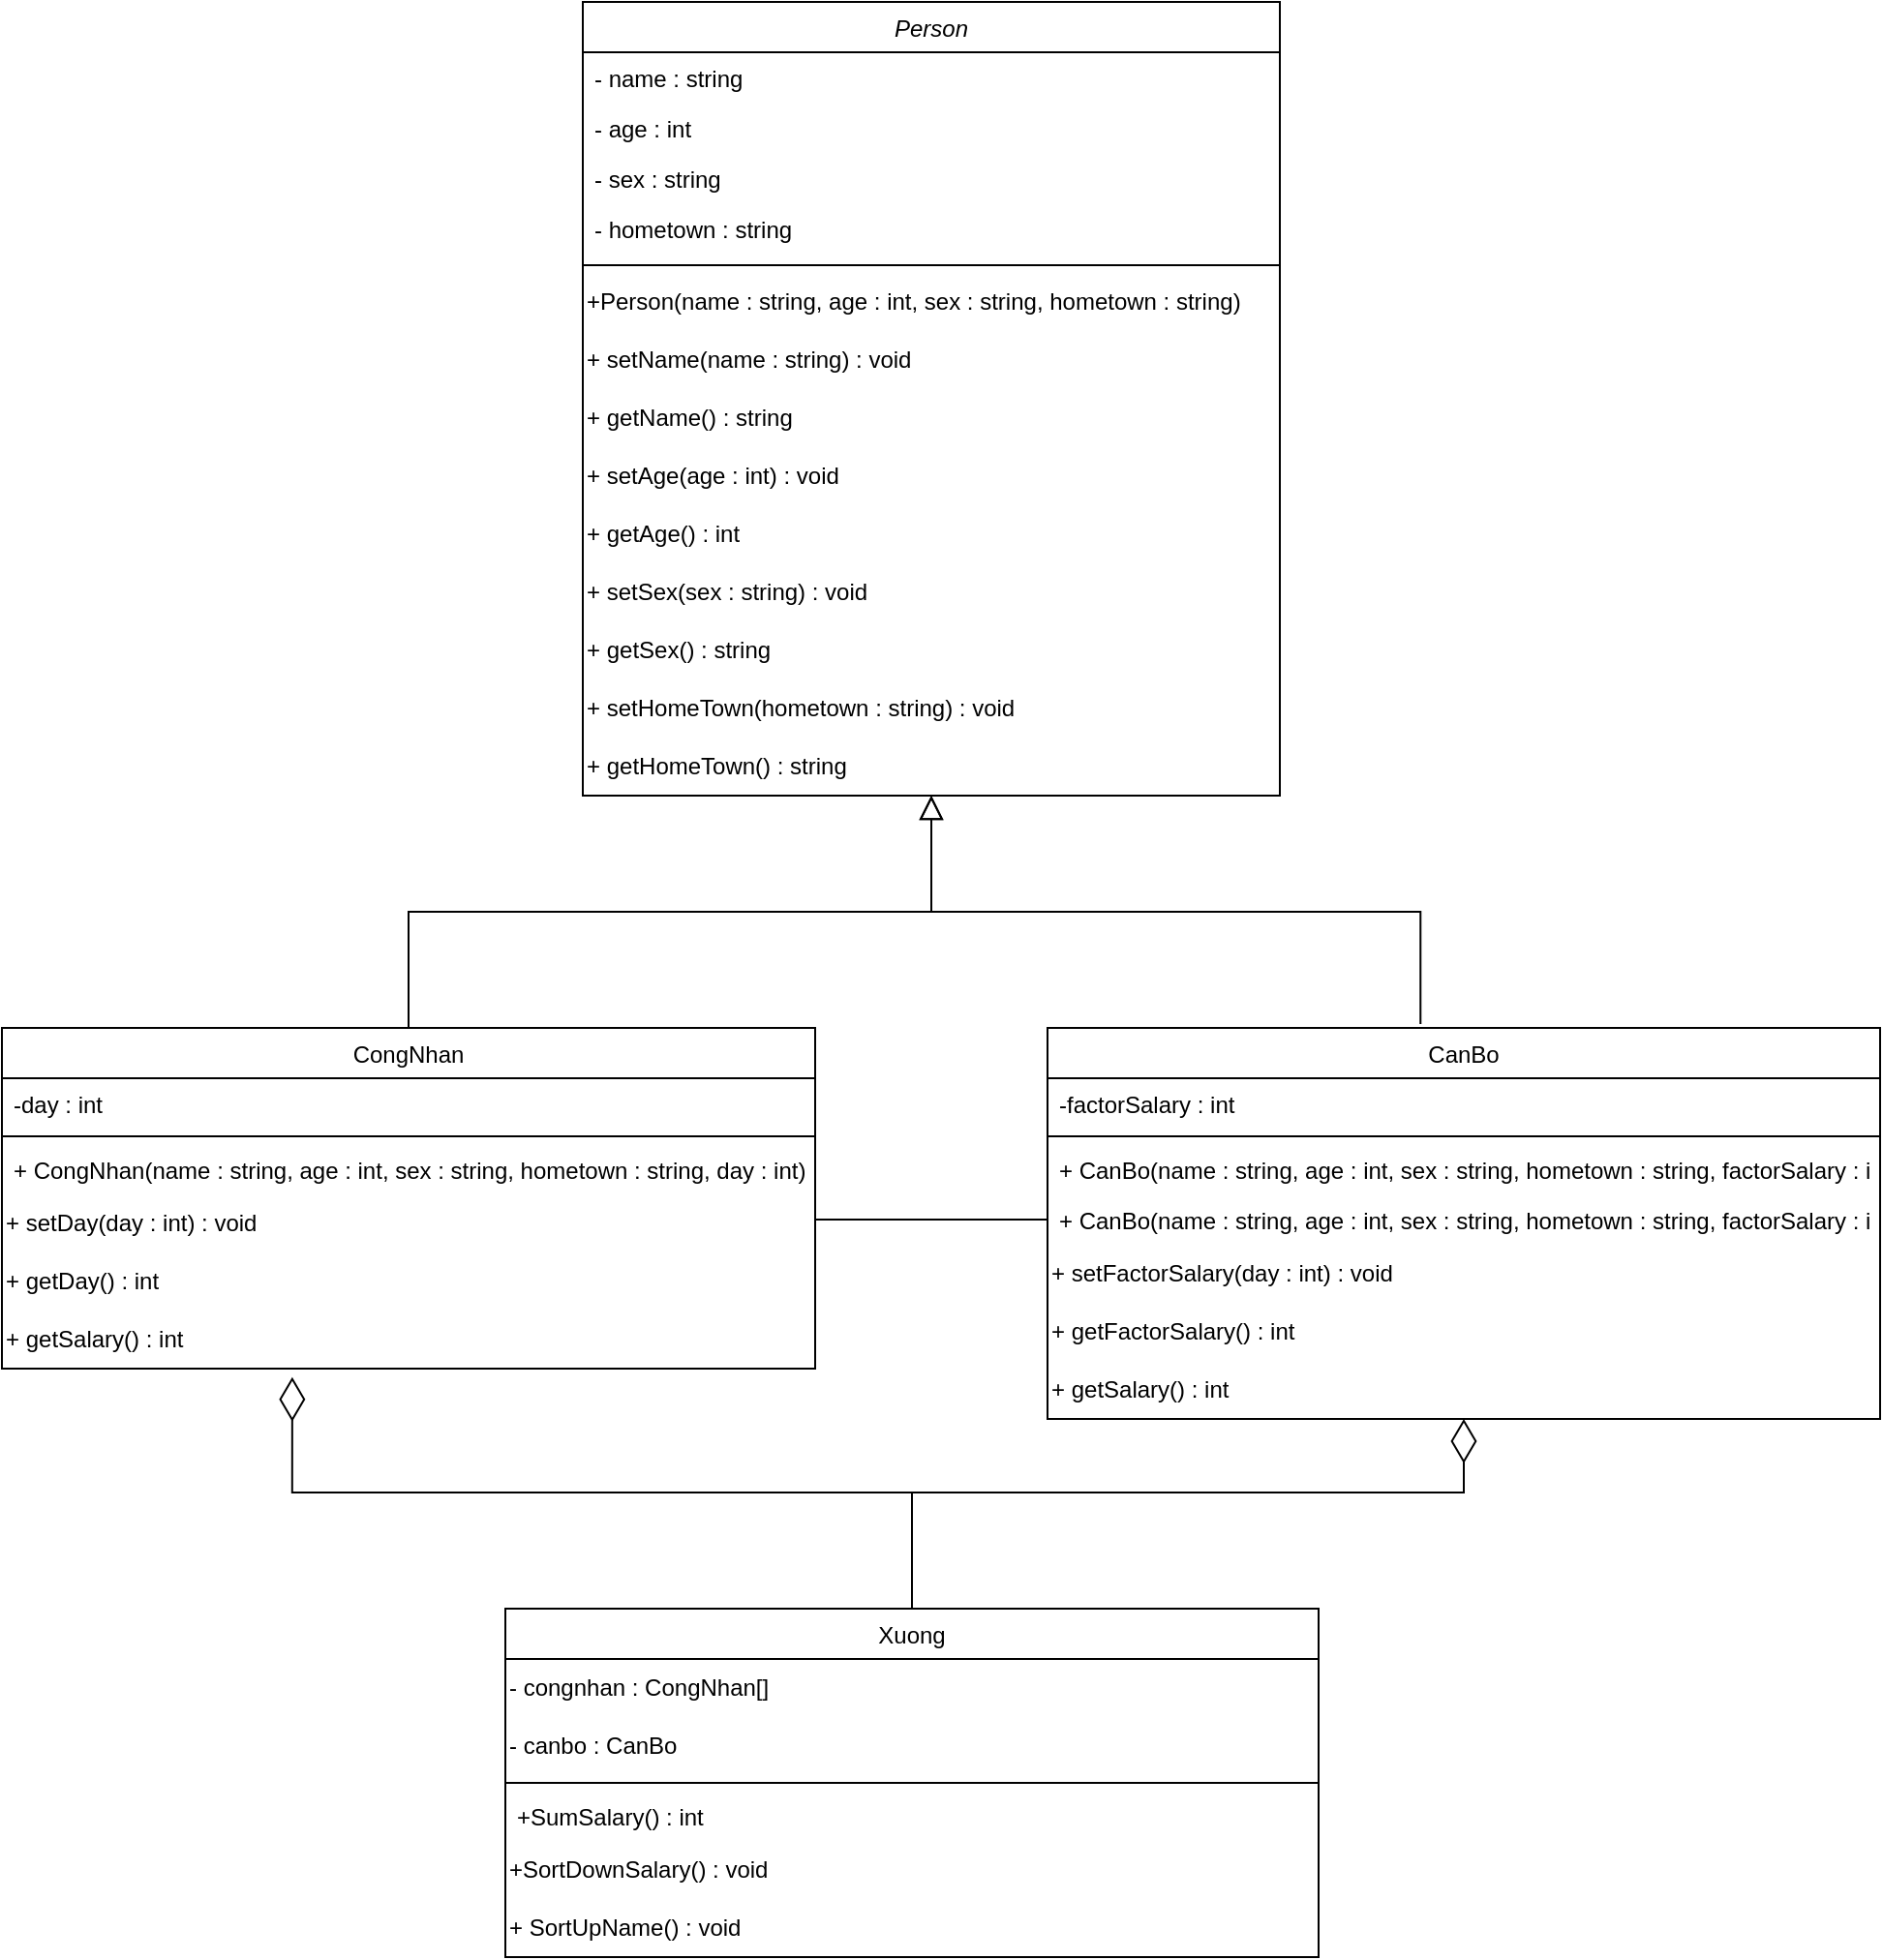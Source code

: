 <mxfile version="20.2.3" type="device"><diagram id="kMKpznz_SOFz3Z2oYwPE" name="Page-1"><mxGraphModel dx="1888" dy="641" grid="1" gridSize="10" guides="1" tooltips="1" connect="1" arrows="1" fold="1" page="1" pageScale="1" pageWidth="850" pageHeight="1100" math="0" shadow="0"><root><mxCell id="0"/><mxCell id="1" parent="0"/><mxCell id="IGSXFWXrCFKe9mMEAy87-1" value="Person" style="swimlane;fontStyle=2;align=center;verticalAlign=top;childLayout=stackLayout;horizontal=1;startSize=26;horizontalStack=0;resizeParent=1;resizeLast=0;collapsible=1;marginBottom=0;rounded=0;shadow=0;strokeWidth=1;" parent="1" vertex="1"><mxGeometry x="-10" y="60" width="360" height="410" as="geometry"><mxRectangle x="230" y="140" width="160" height="26" as="alternateBounds"/></mxGeometry></mxCell><mxCell id="IGSXFWXrCFKe9mMEAy87-2" value="- name : string" style="text;align=left;verticalAlign=top;spacingLeft=4;spacingRight=4;overflow=hidden;rotatable=0;points=[[0,0.5],[1,0.5]];portConstraint=eastwest;" parent="IGSXFWXrCFKe9mMEAy87-1" vertex="1"><mxGeometry y="26" width="360" height="26" as="geometry"/></mxCell><mxCell id="IGSXFWXrCFKe9mMEAy87-3" value="- age : int" style="text;align=left;verticalAlign=top;spacingLeft=4;spacingRight=4;overflow=hidden;rotatable=0;points=[[0,0.5],[1,0.5]];portConstraint=eastwest;rounded=0;shadow=0;html=0;" parent="IGSXFWXrCFKe9mMEAy87-1" vertex="1"><mxGeometry y="52" width="360" height="26" as="geometry"/></mxCell><mxCell id="IGSXFWXrCFKe9mMEAy87-4" value="- sex : string" style="text;align=left;verticalAlign=top;spacingLeft=4;spacingRight=4;overflow=hidden;rotatable=0;points=[[0,0.5],[1,0.5]];portConstraint=eastwest;rounded=0;shadow=0;html=0;" parent="IGSXFWXrCFKe9mMEAy87-1" vertex="1"><mxGeometry y="78" width="360" height="26" as="geometry"/></mxCell><mxCell id="IGSXFWXrCFKe9mMEAy87-5" value="- hometown : string" style="text;align=left;verticalAlign=top;spacingLeft=4;spacingRight=4;overflow=hidden;rotatable=0;points=[[0,0.5],[1,0.5]];portConstraint=eastwest;" parent="IGSXFWXrCFKe9mMEAy87-1" vertex="1"><mxGeometry y="104" width="360" height="28" as="geometry"/></mxCell><mxCell id="IGSXFWXrCFKe9mMEAy87-6" value="" style="line;html=1;strokeWidth=1;align=left;verticalAlign=middle;spacingTop=-1;spacingLeft=3;spacingRight=3;rotatable=0;labelPosition=right;points=[];portConstraint=eastwest;" parent="IGSXFWXrCFKe9mMEAy87-1" vertex="1"><mxGeometry y="132" width="360" height="8" as="geometry"/></mxCell><mxCell id="IGSXFWXrCFKe9mMEAy87-7" value="+Person(name : string, age : int, sex : string, hometown : string)" style="text;html=1;align=left;verticalAlign=middle;resizable=0;points=[];autosize=1;strokeColor=none;fillColor=none;" parent="IGSXFWXrCFKe9mMEAy87-1" vertex="1"><mxGeometry y="140" width="360" height="30" as="geometry"/></mxCell><mxCell id="IGSXFWXrCFKe9mMEAy87-8" value="+ setName(name : string) : void" style="text;html=1;align=left;verticalAlign=middle;resizable=0;points=[];autosize=1;strokeColor=none;fillColor=none;" parent="IGSXFWXrCFKe9mMEAy87-1" vertex="1"><mxGeometry y="170" width="360" height="30" as="geometry"/></mxCell><mxCell id="IGSXFWXrCFKe9mMEAy87-9" value="+ getName() : string" style="text;html=1;align=left;verticalAlign=middle;resizable=0;points=[];autosize=1;strokeColor=none;fillColor=none;" parent="IGSXFWXrCFKe9mMEAy87-1" vertex="1"><mxGeometry y="200" width="360" height="30" as="geometry"/></mxCell><mxCell id="IGSXFWXrCFKe9mMEAy87-10" value="+ setAge(age : int) : void" style="text;html=1;align=left;verticalAlign=middle;resizable=0;points=[];autosize=1;strokeColor=none;fillColor=none;" parent="IGSXFWXrCFKe9mMEAy87-1" vertex="1"><mxGeometry y="230" width="360" height="30" as="geometry"/></mxCell><mxCell id="IGSXFWXrCFKe9mMEAy87-11" value="+ getAge() : int" style="text;html=1;align=left;verticalAlign=middle;resizable=0;points=[];autosize=1;strokeColor=none;fillColor=none;" parent="IGSXFWXrCFKe9mMEAy87-1" vertex="1"><mxGeometry y="260" width="360" height="30" as="geometry"/></mxCell><mxCell id="IGSXFWXrCFKe9mMEAy87-12" value="+ setSex(sex : string) : void" style="text;html=1;align=left;verticalAlign=middle;resizable=0;points=[];autosize=1;strokeColor=none;fillColor=none;" parent="IGSXFWXrCFKe9mMEAy87-1" vertex="1"><mxGeometry y="290" width="360" height="30" as="geometry"/></mxCell><mxCell id="IGSXFWXrCFKe9mMEAy87-13" value="+ getSex() : string" style="text;html=1;align=left;verticalAlign=middle;resizable=0;points=[];autosize=1;strokeColor=none;fillColor=none;" parent="IGSXFWXrCFKe9mMEAy87-1" vertex="1"><mxGeometry y="320" width="360" height="30" as="geometry"/></mxCell><mxCell id="IGSXFWXrCFKe9mMEAy87-14" value="+ setHomeTown(hometown : string) : void" style="text;html=1;align=left;verticalAlign=middle;resizable=0;points=[];autosize=1;strokeColor=none;fillColor=none;" parent="IGSXFWXrCFKe9mMEAy87-1" vertex="1"><mxGeometry y="350" width="360" height="30" as="geometry"/></mxCell><mxCell id="IGSXFWXrCFKe9mMEAy87-15" value="+ getHomeTown() : string" style="text;html=1;align=left;verticalAlign=middle;resizable=0;points=[];autosize=1;strokeColor=none;fillColor=none;" parent="IGSXFWXrCFKe9mMEAy87-1" vertex="1"><mxGeometry y="380" width="360" height="30" as="geometry"/></mxCell><mxCell id="IGSXFWXrCFKe9mMEAy87-16" value="CongNhan" style="swimlane;fontStyle=0;align=center;verticalAlign=top;childLayout=stackLayout;horizontal=1;startSize=26;horizontalStack=0;resizeParent=1;resizeLast=0;collapsible=1;marginBottom=0;rounded=0;shadow=0;strokeWidth=1;" parent="1" vertex="1"><mxGeometry x="-310" y="590" width="420" height="176" as="geometry"><mxRectangle x="130" y="380" width="160" height="26" as="alternateBounds"/></mxGeometry></mxCell><mxCell id="IGSXFWXrCFKe9mMEAy87-17" value="-day : int" style="text;align=left;verticalAlign=top;spacingLeft=4;spacingRight=4;overflow=hidden;rotatable=0;points=[[0,0.5],[1,0.5]];portConstraint=eastwest;" parent="IGSXFWXrCFKe9mMEAy87-16" vertex="1"><mxGeometry y="26" width="420" height="26" as="geometry"/></mxCell><mxCell id="IGSXFWXrCFKe9mMEAy87-18" value="" style="line;html=1;strokeWidth=1;align=left;verticalAlign=middle;spacingTop=-1;spacingLeft=3;spacingRight=3;rotatable=0;labelPosition=right;points=[];portConstraint=eastwest;" parent="IGSXFWXrCFKe9mMEAy87-16" vertex="1"><mxGeometry y="52" width="420" height="8" as="geometry"/></mxCell><mxCell id="IGSXFWXrCFKe9mMEAy87-19" value="+ CongNhan(name : string, age : int, sex : string, hometown : string, day : int)" style="text;align=left;verticalAlign=top;spacingLeft=4;spacingRight=4;overflow=hidden;rotatable=0;points=[[0,0.5],[1,0.5]];portConstraint=eastwest;" parent="IGSXFWXrCFKe9mMEAy87-16" vertex="1"><mxGeometry y="60" width="420" height="26" as="geometry"/></mxCell><mxCell id="IGSXFWXrCFKe9mMEAy87-20" value="+ setDay(day : int) : void" style="text;html=1;align=left;verticalAlign=middle;resizable=0;points=[];autosize=1;strokeColor=none;fillColor=none;" parent="IGSXFWXrCFKe9mMEAy87-16" vertex="1"><mxGeometry y="86" width="420" height="30" as="geometry"/></mxCell><mxCell id="IGSXFWXrCFKe9mMEAy87-21" value="+ getDay() : int" style="text;html=1;align=left;verticalAlign=middle;resizable=0;points=[];autosize=1;strokeColor=none;fillColor=none;" parent="IGSXFWXrCFKe9mMEAy87-16" vertex="1"><mxGeometry y="116" width="420" height="30" as="geometry"/></mxCell><mxCell id="IGSXFWXrCFKe9mMEAy87-22" value="+ getSalary() : int" style="text;html=1;align=left;verticalAlign=middle;resizable=0;points=[];autosize=1;strokeColor=none;fillColor=none;" parent="IGSXFWXrCFKe9mMEAy87-16" vertex="1"><mxGeometry y="146" width="420" height="30" as="geometry"/></mxCell><mxCell id="IGSXFWXrCFKe9mMEAy87-23" value="" style="endArrow=block;endSize=10;endFill=0;shadow=0;strokeWidth=1;rounded=0;edgeStyle=elbowEdgeStyle;elbow=vertical;" parent="1" source="IGSXFWXrCFKe9mMEAy87-16" target="IGSXFWXrCFKe9mMEAy87-1" edge="1"><mxGeometry width="160" relative="1" as="geometry"><mxPoint x="-70" y="353" as="sourcePoint"/><mxPoint x="-70" y="353" as="targetPoint"/></mxGeometry></mxCell><mxCell id="IGSXFWXrCFKe9mMEAy87-24" value="" style="endArrow=block;endSize=10;endFill=0;shadow=0;strokeWidth=1;rounded=0;edgeStyle=elbowEdgeStyle;elbow=vertical;exitX=0.448;exitY=-0.01;exitDx=0;exitDy=0;exitPerimeter=0;" parent="1" source="IGSXFWXrCFKe9mMEAy87-25" target="IGSXFWXrCFKe9mMEAy87-1" edge="1"><mxGeometry width="160" relative="1" as="geometry"><mxPoint x="330" y="540" as="sourcePoint"/><mxPoint x="40" y="421" as="targetPoint"/><Array as="points"><mxPoint x="170" y="530"/><mxPoint x="170" y="490"/><mxPoint x="330" y="490"/><mxPoint x="90" y="490"/><mxPoint x="350" y="480"/></Array></mxGeometry></mxCell><mxCell id="IGSXFWXrCFKe9mMEAy87-25" value="CanBo" style="swimlane;fontStyle=0;align=center;verticalAlign=top;childLayout=stackLayout;horizontal=1;startSize=26;horizontalStack=0;resizeParent=1;resizeLast=0;collapsible=1;marginBottom=0;rounded=0;shadow=0;strokeWidth=1;" parent="1" vertex="1"><mxGeometry x="230" y="590" width="430" height="202" as="geometry"><mxRectangle x="130" y="380" width="160" height="26" as="alternateBounds"/></mxGeometry></mxCell><mxCell id="IGSXFWXrCFKe9mMEAy87-26" value="-factorSalary : int" style="text;align=left;verticalAlign=top;spacingLeft=4;spacingRight=4;overflow=hidden;rotatable=0;points=[[0,0.5],[1,0.5]];portConstraint=eastwest;" parent="IGSXFWXrCFKe9mMEAy87-25" vertex="1"><mxGeometry y="26" width="430" height="26" as="geometry"/></mxCell><mxCell id="IGSXFWXrCFKe9mMEAy87-27" value="" style="line;html=1;strokeWidth=1;align=left;verticalAlign=middle;spacingTop=-1;spacingLeft=3;spacingRight=3;rotatable=0;labelPosition=right;points=[];portConstraint=eastwest;" parent="IGSXFWXrCFKe9mMEAy87-25" vertex="1"><mxGeometry y="52" width="430" height="8" as="geometry"/></mxCell><mxCell id="1215atbzK1ZtQAGiodqb-2" value="+ CanBo(name : string, age : int, sex : string, hometown : string, factorSalary : int)" style="text;align=left;verticalAlign=top;spacingLeft=4;spacingRight=4;overflow=hidden;rotatable=0;points=[[0,0.5],[1,0.5]];portConstraint=eastwest;" vertex="1" parent="IGSXFWXrCFKe9mMEAy87-25"><mxGeometry y="60" width="430" height="26" as="geometry"/></mxCell><mxCell id="IGSXFWXrCFKe9mMEAy87-28" value="+ CanBo(name : string, age : int, sex : string, hometown : string, factorSalary : int)" style="text;align=left;verticalAlign=top;spacingLeft=4;spacingRight=4;overflow=hidden;rotatable=0;points=[[0,0.5],[1,0.5]];portConstraint=eastwest;" parent="IGSXFWXrCFKe9mMEAy87-25" vertex="1"><mxGeometry y="86" width="430" height="26" as="geometry"/></mxCell><mxCell id="IGSXFWXrCFKe9mMEAy87-29" value="+ setFactorSalary(day : int) : void" style="text;html=1;align=left;verticalAlign=middle;resizable=0;points=[];autosize=1;strokeColor=none;fillColor=none;" parent="IGSXFWXrCFKe9mMEAy87-25" vertex="1"><mxGeometry y="112" width="430" height="30" as="geometry"/></mxCell><mxCell id="IGSXFWXrCFKe9mMEAy87-30" value="+ getFactorSalary() : int" style="text;html=1;align=left;verticalAlign=middle;resizable=0;points=[];autosize=1;strokeColor=none;fillColor=none;" parent="IGSXFWXrCFKe9mMEAy87-25" vertex="1"><mxGeometry y="142" width="430" height="30" as="geometry"/></mxCell><mxCell id="IGSXFWXrCFKe9mMEAy87-31" value="+ getSalary() : int" style="text;html=1;align=left;verticalAlign=middle;resizable=0;points=[];autosize=1;strokeColor=none;fillColor=none;" parent="IGSXFWXrCFKe9mMEAy87-25" vertex="1"><mxGeometry y="172" width="430" height="30" as="geometry"/></mxCell><mxCell id="1215atbzK1ZtQAGiodqb-4" style="edgeStyle=orthogonalEdgeStyle;rounded=0;orthogonalLoop=1;jettySize=auto;html=1;entryX=0.357;entryY=1.147;entryDx=0;entryDy=0;entryPerimeter=0;endArrow=diamondThin;endFill=0;exitX=0.5;exitY=0;exitDx=0;exitDy=0;endSize=20;" edge="1" parent="1" source="IGSXFWXrCFKe9mMEAy87-34" target="IGSXFWXrCFKe9mMEAy87-22"><mxGeometry relative="1" as="geometry"><Array as="points"><mxPoint x="160" y="830"/><mxPoint x="-160" y="830"/></Array></mxGeometry></mxCell><mxCell id="1215atbzK1ZtQAGiodqb-5" style="edgeStyle=orthogonalEdgeStyle;rounded=0;orthogonalLoop=1;jettySize=auto;html=1;endArrow=diamondThin;endFill=0;strokeWidth=1;targetPerimeterSpacing=0;endSize=20;" edge="1" parent="1" source="IGSXFWXrCFKe9mMEAy87-34" target="IGSXFWXrCFKe9mMEAy87-31"><mxGeometry relative="1" as="geometry"><Array as="points"><mxPoint x="160" y="830"/><mxPoint x="445" y="830"/></Array></mxGeometry></mxCell><mxCell id="IGSXFWXrCFKe9mMEAy87-34" value="Xuong" style="swimlane;fontStyle=0;align=center;verticalAlign=top;childLayout=stackLayout;horizontal=1;startSize=26;horizontalStack=0;resizeParent=1;resizeLast=0;collapsible=1;marginBottom=0;rounded=0;shadow=0;strokeWidth=1;" parent="1" vertex="1"><mxGeometry x="-50" y="890" width="420" height="180" as="geometry"><mxRectangle x="130" y="380" width="160" height="26" as="alternateBounds"/></mxGeometry></mxCell><mxCell id="IGSXFWXrCFKe9mMEAy87-35" value="- congnhan : CongNhan[]" style="text;html=1;align=left;verticalAlign=middle;resizable=0;points=[];autosize=1;strokeColor=none;fillColor=none;" parent="IGSXFWXrCFKe9mMEAy87-34" vertex="1"><mxGeometry y="26" width="420" height="30" as="geometry"/></mxCell><mxCell id="IGSXFWXrCFKe9mMEAy87-36" value="- canbo : CanBo" style="text;html=1;align=left;verticalAlign=middle;resizable=0;points=[];autosize=1;strokeColor=none;fillColor=none;" parent="IGSXFWXrCFKe9mMEAy87-34" vertex="1"><mxGeometry y="56" width="420" height="30" as="geometry"/></mxCell><mxCell id="IGSXFWXrCFKe9mMEAy87-37" value="" style="line;html=1;strokeWidth=1;align=left;verticalAlign=middle;spacingTop=-1;spacingLeft=3;spacingRight=3;rotatable=0;labelPosition=right;points=[];portConstraint=eastwest;" parent="IGSXFWXrCFKe9mMEAy87-34" vertex="1"><mxGeometry y="86" width="420" height="8" as="geometry"/></mxCell><mxCell id="IGSXFWXrCFKe9mMEAy87-38" value="+SumSalary() : int" style="text;align=left;verticalAlign=top;spacingLeft=4;spacingRight=4;overflow=hidden;rotatable=0;points=[[0,0.5],[1,0.5]];portConstraint=eastwest;" parent="IGSXFWXrCFKe9mMEAy87-34" vertex="1"><mxGeometry y="94" width="420" height="26" as="geometry"/></mxCell><mxCell id="IGSXFWXrCFKe9mMEAy87-39" value="+SortDownSalary() : void" style="text;html=1;align=left;verticalAlign=middle;resizable=0;points=[];autosize=1;strokeColor=none;fillColor=none;" parent="IGSXFWXrCFKe9mMEAy87-34" vertex="1"><mxGeometry y="120" width="420" height="30" as="geometry"/></mxCell><mxCell id="IGSXFWXrCFKe9mMEAy87-40" value="+ SortUpName() : void" style="text;html=1;align=left;verticalAlign=middle;resizable=0;points=[];autosize=1;strokeColor=none;fillColor=none;" parent="IGSXFWXrCFKe9mMEAy87-34" vertex="1"><mxGeometry y="150" width="420" height="30" as="geometry"/></mxCell><mxCell id="1215atbzK1ZtQAGiodqb-3" style="edgeStyle=orthogonalEdgeStyle;rounded=0;orthogonalLoop=1;jettySize=auto;html=1;entryX=1;entryY=0.433;entryDx=0;entryDy=0;entryPerimeter=0;endArrow=none;endFill=0;" edge="1" parent="1" source="IGSXFWXrCFKe9mMEAy87-28" target="IGSXFWXrCFKe9mMEAy87-20"><mxGeometry relative="1" as="geometry"/></mxCell></root></mxGraphModel></diagram></mxfile>